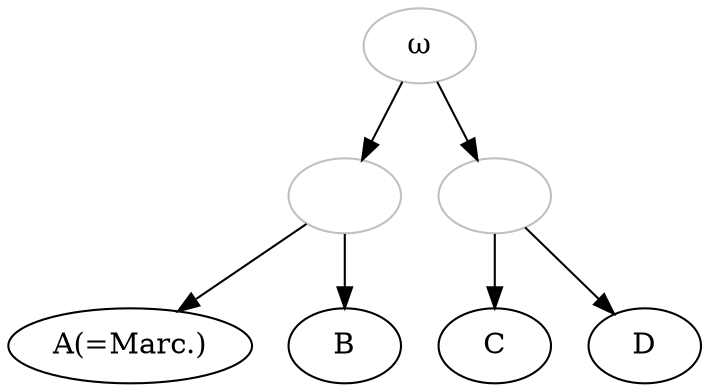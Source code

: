 digraph {
archetyp[color="grey", label="ω"] ;
1 [color="grey", label=""] ;
2 [color="grey", label=""] ;
A [label="A(=Marc.)"] ;
archetyp -> 1 ;
archetyp -> 2 ;
1 -> A ;
1 -> B ;
2 -> C ;
2 -> D ;
}